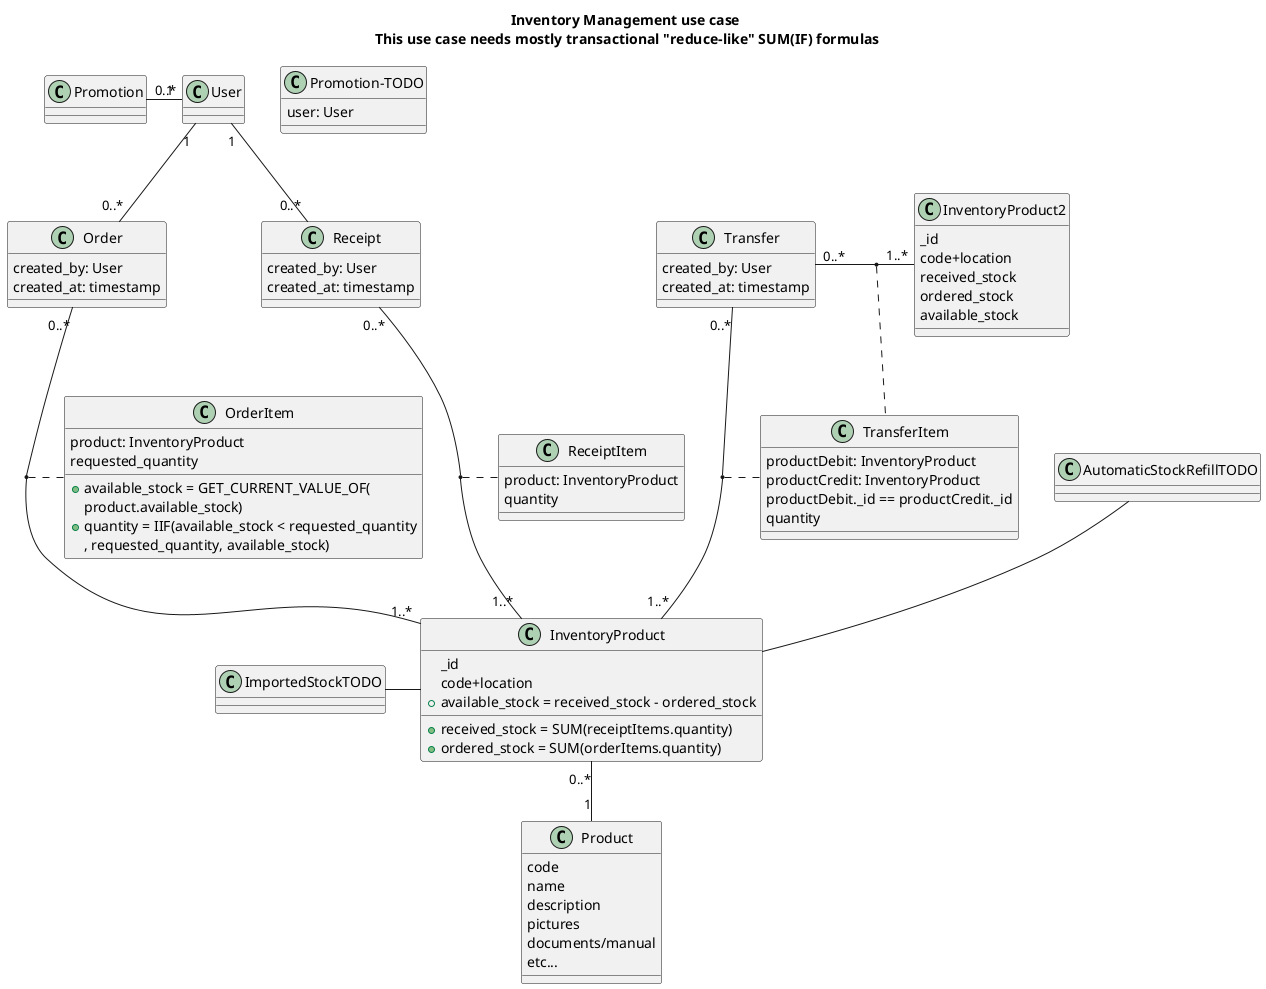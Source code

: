 @startuml FormulasInventoryManagement

title Inventory Management use case \n\
This use case needs mostly transactional "reduce-like" SUM(IF) formulas


class User

Order "0..*" -up- "1" User
Receipt "0..*" -up- "1" User
Promotion "0..*" - "1" User

class Product {
    code
    name
    description
    pictures
    documents/manual
    etc...
}

class InventoryProduct {
    _id
    code+location
    +received_stock = SUM(receiptItems.quantity)
    +ordered_stock = SUM(orderItems.quantity)
    +available_stock = received_stock - ordered_stock
}
class InventoryProduct2 {
    _id
    code+location
    received_stock
    ordered_stock
    available_stock
}

class Order {
  created_by: User
  created_at: timestamp
}
class OrderItem {
    product: InventoryProduct
    requested_quantity
    +available_stock = GET_CURRENT_VALUE_OF(
        product.available_stock)
    +quantity = IIF(available_stock < requested_quantity
    , requested_quantity, available_stock)
}
Order "0..*" -- "1..*" InventoryProduct
(Order, InventoryProduct) .. OrderItem

class Receipt {
  created_by: User
  created_at: timestamp
}
class ReceiptItem {
    product: InventoryProduct
    quantity
}
Receipt "0..*" -- "1..*" InventoryProduct
(Receipt, InventoryProduct) .. ReceiptItem

InventoryProduct "0..*" -- "1" Product


class Transfer {
  created_by: User
  created_at: timestamp
}
class TransferItem {
    productDebit: InventoryProduct
    productCredit: InventoryProduct
    productDebit._id == productCredit._id
    quantity
}
Transfer "0..*" -- "1..*" InventoryProduct
(Transfer, InventoryProduct) .. TransferItem
Transfer "0..*" - "1..*" InventoryProduct2
(Transfer, InventoryProduct2) .. TransferItem

class Promotion-TODO {
    user: User
}

class AutomaticStockRefillTODO
class ImportedStockTODO

AutomaticStockRefillTODO -- InventoryProduct
ImportedStockTODO - InventoryProduct

@enduml
